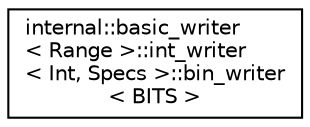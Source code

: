 digraph "Иерархия классов. Графический вид."
{
  edge [fontname="Helvetica",fontsize="10",labelfontname="Helvetica",labelfontsize="10"];
  node [fontname="Helvetica",fontsize="10",shape=record];
  rankdir="LR";
  Node0 [label="internal::basic_writer\l\< Range \>::int_writer\l\< Int, Specs \>::bin_writer\l\< BITS \>",height=0.2,width=0.4,color="black", fillcolor="white", style="filled",URL="$structinternal_1_1basic__writer_1_1int__writer_1_1bin__writer.html"];
}
